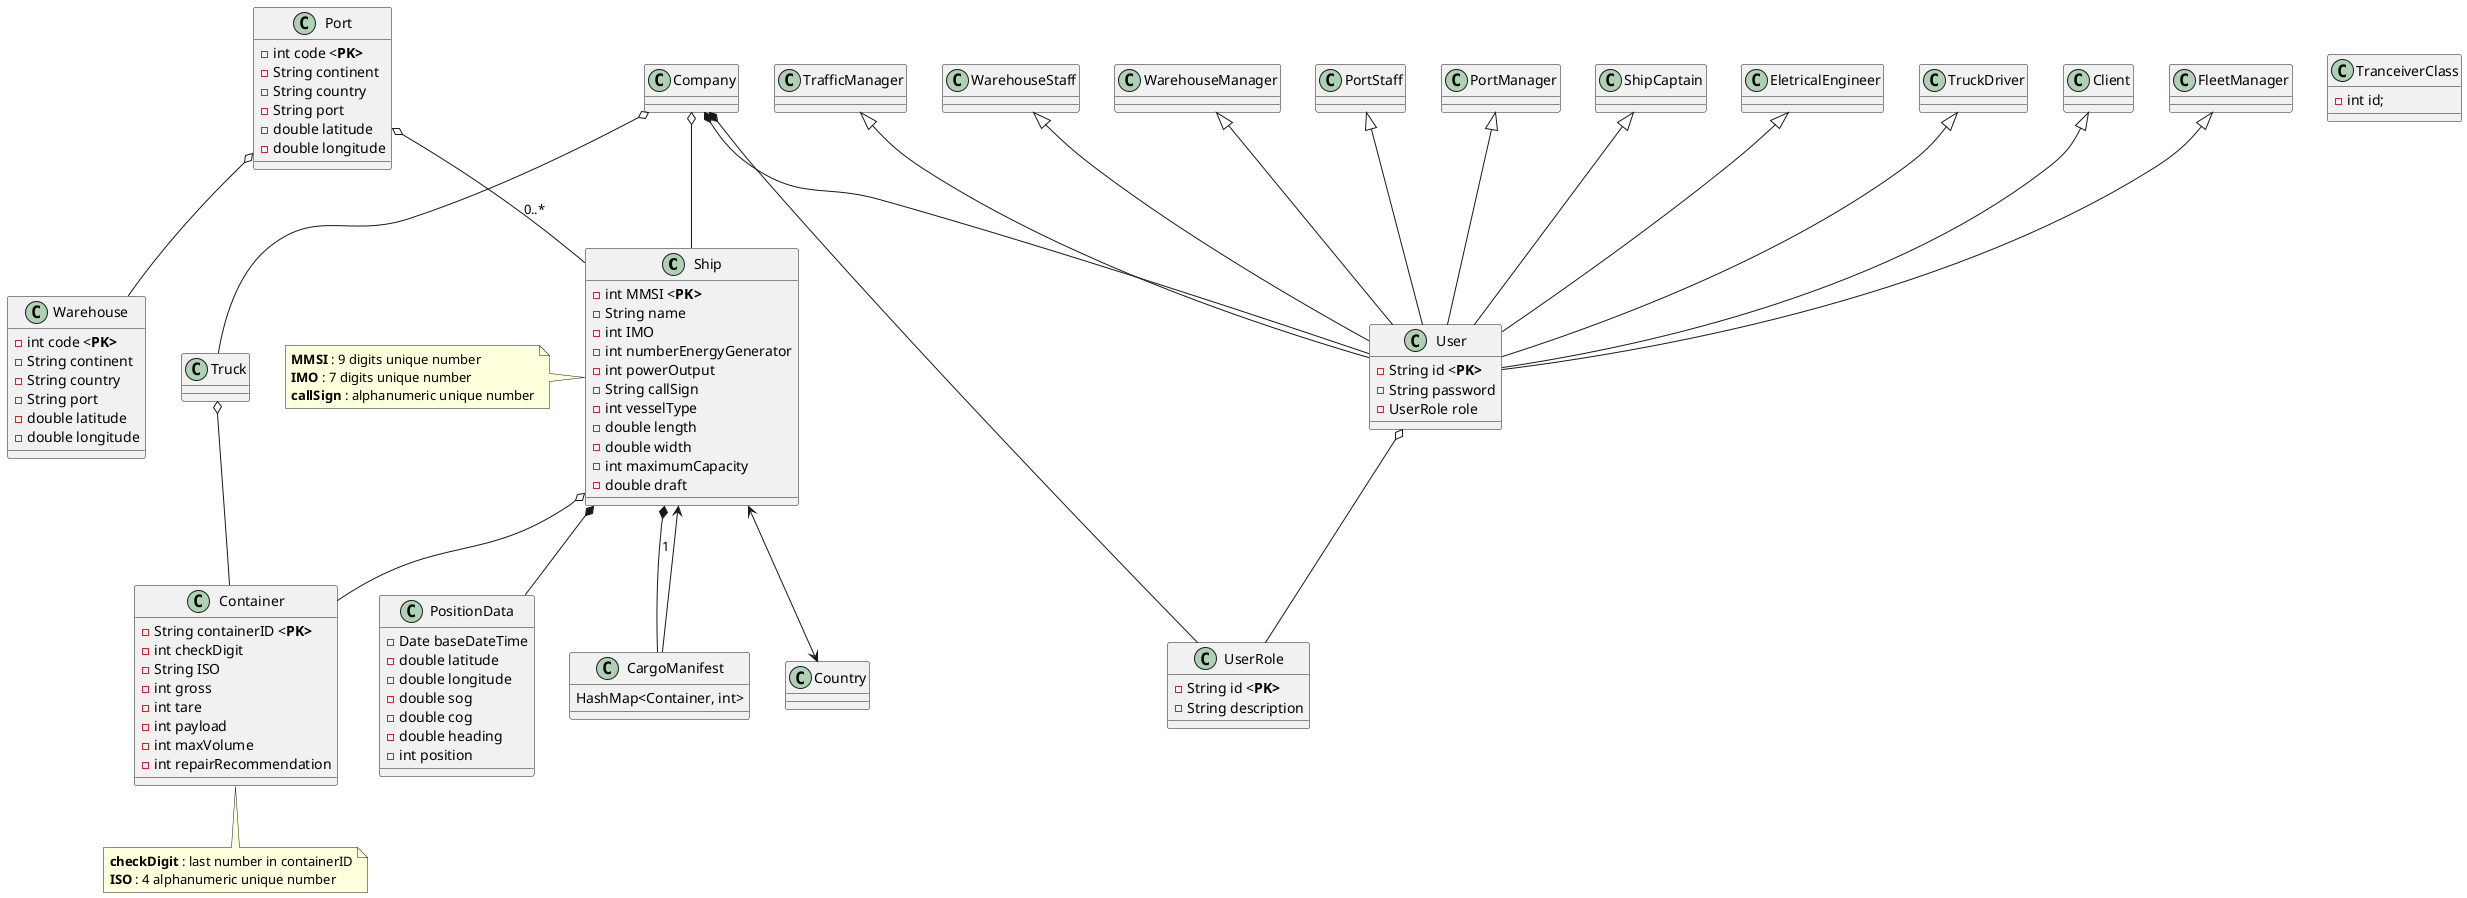 @startuml

class Ship {

    -int MMSI <<b>PK>
    -String name
    -int IMO
    -int numberEnergyGenerator
    -int powerOutput
    -String callSign
    -int vesselType
    -double length
    -double width
    -int maximumCapacity
    -double draft
}

note left: <b>MMSI</b> : 9 digits unique number\n<b>IMO</b> : 7 digits unique number\n<b>callSign</b> : alphanumeric unique number


class Container {

    -String containerID <<b>PK>
    -int checkDigit
    -String ISO
    -int gross
    -int tare
    -int payload
    -int maxVolume
    -int repairRecommendation

}

note bottom: <b>checkDigit</b> : last number in containerID\n<b>ISO</b> : 4 alphanumeric unique number


class Port {
    -int code <<b>PK>
    -String continent
    -String country
    -String port
    -double latitude
    -double longitude

}

class Warehouse {
    -int code <<b>PK>
    -String continent
    -String country
    -String port
    -double latitude
    -double longitude

}

class Truck{
}

class User{
    -String id <<b>PK>
    -String password
    -UserRole role
}

class UserRole{
    -String id <<b>PK>
    -String description
}

class Client{
}

class FleetManager{
}

class TrafficManager{
}

class WarehouseStaff{
}

class WarehouseManager{
}

class PortStaff{
}

class PortManager{
}

class ShipCaptain{
}

class EletricalEngineer{
}

class TruckDriver{
}

class PositionData{
    -Date baseDateTime
    -double latitude
    -double longitude
    -double sog
    -double cog
    -double heading
    -int position

}

class TranceiverClass{
    -int id;
}
'note bottom: <b> id <b> liga -se ao position data

class CargoManifest{
    HashMap<Container, int>
}

class Country {

}

class Company {

}

'Inheritance connections

Client <|-- User
FleetManager <|-- User
TrafficManager <|-- User
WarehouseStaff <|-- User
WarehouseManager <|-- User
PortStaff <|-- User
PortManager <|-- User
ShipCaptain <|-- User
EletricalEngineer <|-- User
TruckDriver <|-- User


'Aggregation connections

User o-- UserRole
Ship o-- Container
Truck o-- Container
Company o-- Ship
Company o-- Truck
Port o-- Ship : 0..*
Port o-- Warehouse


'Composition connections

Company *-- User
Company *-- UserRole
Ship *-- CargoManifest : 1
Ship *-- PositionData


'Association connections

CargoManifest --> Ship
Ship <--> Country

@enduml